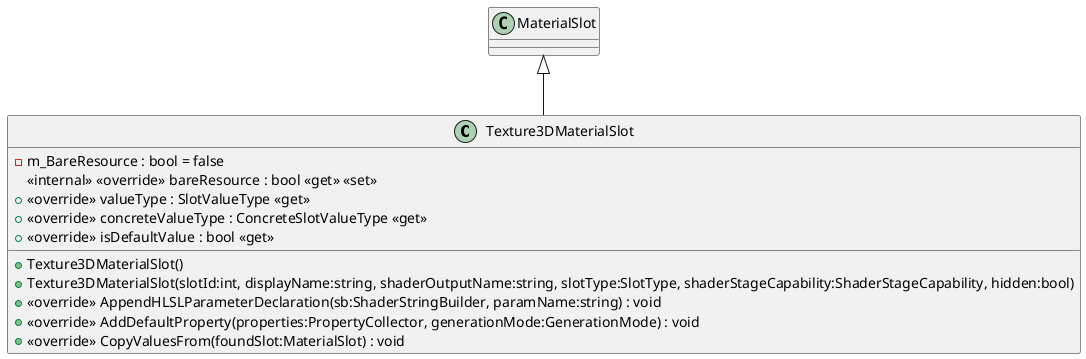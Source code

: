 @startuml
class Texture3DMaterialSlot {
    + Texture3DMaterialSlot()
    + Texture3DMaterialSlot(slotId:int, displayName:string, shaderOutputName:string, slotType:SlotType, shaderStageCapability:ShaderStageCapability, hidden:bool)
    - m_BareResource : bool = false
    <<internal>> <<override>> bareResource : bool <<get>> <<set>>
    + <<override>> AppendHLSLParameterDeclaration(sb:ShaderStringBuilder, paramName:string) : void
    + <<override>> valueType : SlotValueType <<get>>
    + <<override>> concreteValueType : ConcreteSlotValueType <<get>>
    + <<override>> isDefaultValue : bool <<get>>
    + <<override>> AddDefaultProperty(properties:PropertyCollector, generationMode:GenerationMode) : void
    + <<override>> CopyValuesFrom(foundSlot:MaterialSlot) : void
}
MaterialSlot <|-- Texture3DMaterialSlot
@enduml

